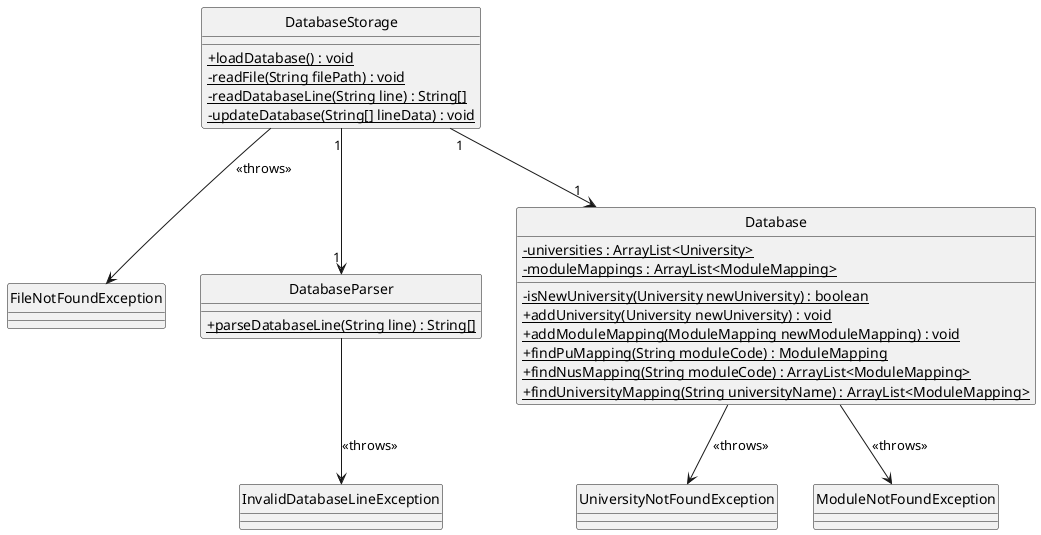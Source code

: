 @startuml

hide circle
skinparam classAttributeIconSize 0

class DatabaseStorage {
    {static} + loadDatabase() : void
    {static} - readFile(String filePath) : void
    {static} - readDatabaseLine(String line) : String[]
    {static} - updateDatabase(String[] lineData) : void
}

class FileNotFoundException {

}

class DatabaseParser {
    {static} + parseDatabaseLine(String line) : String[]
}

class InvalidDatabaseLineException {

}

class Database {
    {static} - universities : ArrayList<University>
    {static} - moduleMappings : ArrayList<ModuleMapping>
    {static} - isNewUniversity(University newUniversity) : boolean
    {static} + addUniversity(University newUniversity) : void
    {static} + addModuleMapping(ModuleMapping newModuleMapping) : void
    {static} + findPuMapping(String moduleCode) : ModuleMapping
    {static} + findNusMapping(String moduleCode) : ArrayList<ModuleMapping>
    {static} + findUniversityMapping(String universityName) : ArrayList<ModuleMapping>
}

class UniversityNotFoundException {

}

class ModuleNotFoundException {

}

DatabaseStorage --> FileNotFoundException : <<throws>>
DatabaseStorage "1" --> "1" Database
DatabaseStorage "1" --> "1" DatabaseParser
DatabaseParser --> InvalidDatabaseLineException : << throws>>
Database --> UniversityNotFoundException : <<throws>>
Database --> ModuleNotFoundException : <<throws>>

@enduml